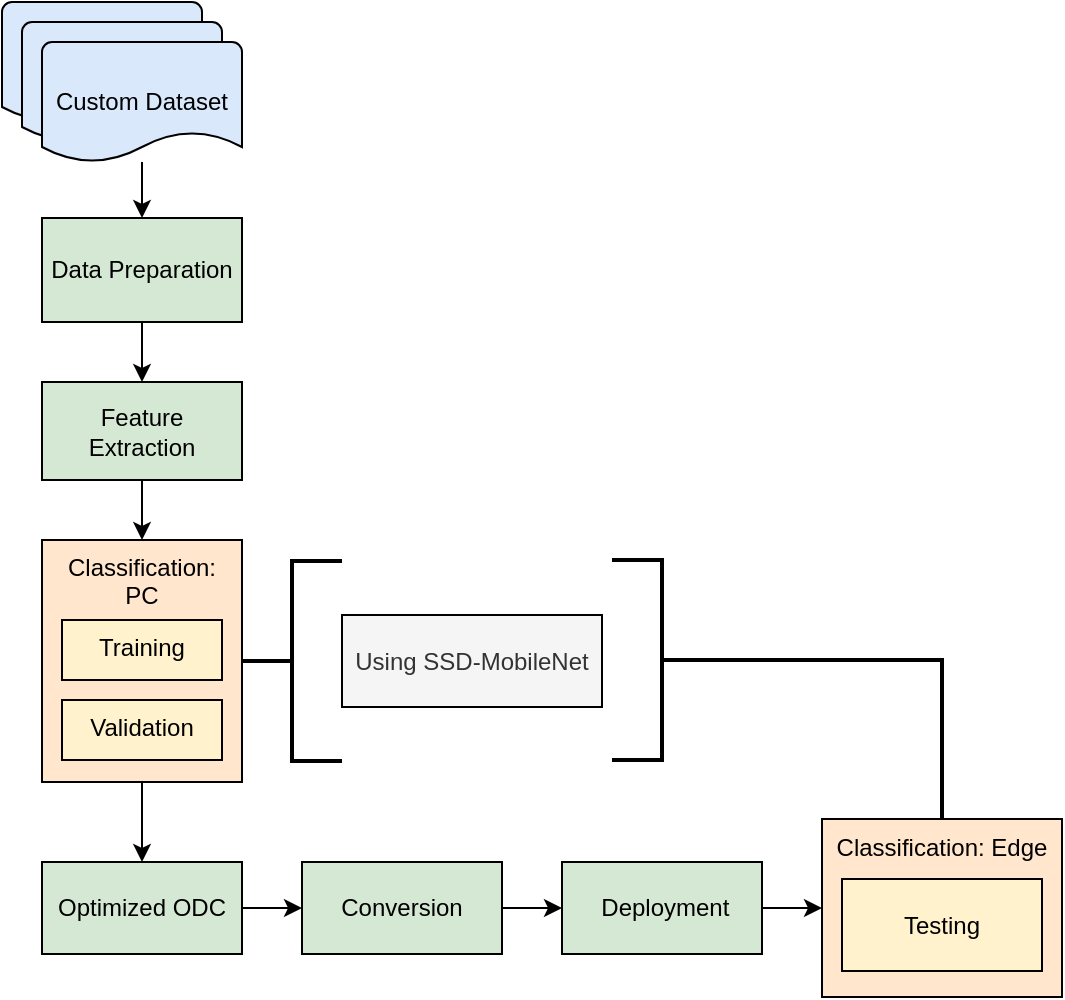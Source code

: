 <mxfile version="12.3.2" type="device" pages="1"><diagram id="ruJ3Jz7f-f-C3O2J9dC9" name="Page-1"><mxGraphModel dx="905" dy="672" grid="1" gridSize="10" guides="1" tooltips="1" connect="1" arrows="1" fold="1" page="1" pageScale="1" pageWidth="1169" pageHeight="827" math="0" shadow="0"><root><mxCell id="0"/><mxCell id="1" parent="0"/><mxCell id="Xmh_0Jl5PfhVaHmAA3Pw-7" value="Classification: Edge" style="rounded=0;whiteSpace=wrap;html=1;verticalAlign=top;fillColor=#ffe6cc;strokeColor=#000000;" parent="1" vertex="1"><mxGeometry x="650" y="548.5" width="120" height="89" as="geometry"/></mxCell><mxCell id="HDBW9-WMXclHYFa4_Wbi-27" style="edgeStyle=orthogonalEdgeStyle;rounded=0;orthogonalLoop=1;jettySize=auto;html=1;exitX=0.5;exitY=1;exitDx=0;exitDy=0;entryX=0.5;entryY=0;entryDx=0;entryDy=0;" parent="1" source="HDBW9-WMXclHYFa4_Wbi-13" target="HDBW9-WMXclHYFa4_Wbi-26" edge="1"><mxGeometry relative="1" as="geometry"/></mxCell><mxCell id="HDBW9-WMXclHYFa4_Wbi-13" value="Classification: &lt;br&gt;PC" style="rounded=0;whiteSpace=wrap;html=1;verticalAlign=top;fillColor=#ffe6cc;strokeColor=#000000;" parent="1" vertex="1"><mxGeometry x="260" y="409" width="100" height="121" as="geometry"/></mxCell><mxCell id="HDBW9-WMXclHYFa4_Wbi-6" value="" style="strokeWidth=1;html=1;shape=mxgraph.flowchart.document2;whiteSpace=wrap;size=0.25;fillColor=#dae8fc;strokeColor=#000000;" parent="1" vertex="1"><mxGeometry x="240" y="140" width="100" height="60" as="geometry"/></mxCell><mxCell id="HDBW9-WMXclHYFa4_Wbi-7" value="" style="strokeWidth=1;html=1;shape=mxgraph.flowchart.document2;whiteSpace=wrap;size=0.25;fillColor=#dae8fc;strokeColor=#000000;" parent="1" vertex="1"><mxGeometry x="250" y="150" width="100" height="60" as="geometry"/></mxCell><mxCell id="HDBW9-WMXclHYFa4_Wbi-8" value="Custom Dataset" style="strokeWidth=1;html=1;shape=mxgraph.flowchart.document2;whiteSpace=wrap;size=0.25;fillColor=#dae8fc;strokeColor=#000000;" parent="1" vertex="1"><mxGeometry x="260" y="160" width="100" height="60" as="geometry"/></mxCell><mxCell id="HDBW9-WMXclHYFa4_Wbi-22" style="edgeStyle=orthogonalEdgeStyle;rounded=0;orthogonalLoop=1;jettySize=auto;html=1;exitX=0.5;exitY=1;exitDx=0;exitDy=0;" parent="1" source="HDBW9-WMXclHYFa4_Wbi-10" target="HDBW9-WMXclHYFa4_Wbi-11" edge="1"><mxGeometry relative="1" as="geometry"/></mxCell><mxCell id="HDBW9-WMXclHYFa4_Wbi-10" value="Data Preparation" style="rounded=0;whiteSpace=wrap;html=1;fillColor=#d5e8d4;strokeColor=#000000;" parent="1" vertex="1"><mxGeometry x="260" y="248" width="100" height="52" as="geometry"/></mxCell><mxCell id="HDBW9-WMXclHYFa4_Wbi-23" style="edgeStyle=orthogonalEdgeStyle;rounded=0;orthogonalLoop=1;jettySize=auto;html=1;exitX=0.5;exitY=1;exitDx=0;exitDy=0;entryX=0.5;entryY=0;entryDx=0;entryDy=0;" parent="1" source="HDBW9-WMXclHYFa4_Wbi-11" target="HDBW9-WMXclHYFa4_Wbi-13" edge="1"><mxGeometry relative="1" as="geometry"/></mxCell><mxCell id="HDBW9-WMXclHYFa4_Wbi-11" value="Feature Extraction" style="rounded=0;whiteSpace=wrap;html=1;fillColor=#d5e8d4;strokeColor=#000000;" parent="1" vertex="1"><mxGeometry x="260" y="330" width="100" height="49" as="geometry"/></mxCell><mxCell id="HDBW9-WMXclHYFa4_Wbi-14" value="Training" style="rounded=0;whiteSpace=wrap;html=1;verticalAlign=top;fillColor=#fff2cc;strokeColor=#000000;" parent="1" vertex="1"><mxGeometry x="270" y="449" width="80" height="30" as="geometry"/></mxCell><mxCell id="HDBW9-WMXclHYFa4_Wbi-15" value="Validation" style="rounded=0;whiteSpace=wrap;html=1;verticalAlign=top;fillColor=#fff2cc;strokeColor=#000000;" parent="1" vertex="1"><mxGeometry x="270" y="489" width="80" height="30" as="geometry"/></mxCell><mxCell id="HDBW9-WMXclHYFa4_Wbi-21" value="" style="endArrow=classic;html=1;entryX=0.5;entryY=0;entryDx=0;entryDy=0;" parent="1" source="HDBW9-WMXclHYFa4_Wbi-8" target="HDBW9-WMXclHYFa4_Wbi-10" edge="1"><mxGeometry width="50" height="50" relative="1" as="geometry"><mxPoint x="190" y="280" as="sourcePoint"/><mxPoint x="240" y="230" as="targetPoint"/></mxGeometry></mxCell><mxCell id="HDBW9-WMXclHYFa4_Wbi-24" value="" style="strokeWidth=2;html=1;shape=mxgraph.flowchart.annotation_2;align=left;labelPosition=right;pointerEvents=1;" parent="1" vertex="1"><mxGeometry x="360" y="419.5" width="50" height="100" as="geometry"/></mxCell><mxCell id="HDBW9-WMXclHYFa4_Wbi-25" value="Using SSD-MobileNet" style="rounded=0;whiteSpace=wrap;html=1;fillColor=#f5f5f5;strokeColor=#000000;fontColor=#333333;" parent="1" vertex="1"><mxGeometry x="410" y="446.5" width="130" height="46" as="geometry"/></mxCell><mxCell id="HDBW9-WMXclHYFa4_Wbi-30" style="edgeStyle=orthogonalEdgeStyle;rounded=0;orthogonalLoop=1;jettySize=auto;html=1;exitX=1;exitY=0.5;exitDx=0;exitDy=0;entryX=0;entryY=0.5;entryDx=0;entryDy=0;" parent="1" source="HDBW9-WMXclHYFa4_Wbi-26" target="HDBW9-WMXclHYFa4_Wbi-28" edge="1"><mxGeometry relative="1" as="geometry"/></mxCell><mxCell id="HDBW9-WMXclHYFa4_Wbi-26" value="Optimized ODC" style="rounded=0;whiteSpace=wrap;html=1;fillColor=#d5e8d4;strokeColor=#000000;" parent="1" vertex="1"><mxGeometry x="260" y="570" width="100" height="46" as="geometry"/></mxCell><mxCell id="HDBW9-WMXclHYFa4_Wbi-32" style="edgeStyle=orthogonalEdgeStyle;rounded=0;orthogonalLoop=1;jettySize=auto;html=1;exitX=1;exitY=0.5;exitDx=0;exitDy=0;entryX=0;entryY=0.5;entryDx=0;entryDy=0;" parent="1" source="HDBW9-WMXclHYFa4_Wbi-28" target="Xmh_0Jl5PfhVaHmAA3Pw-2" edge="1"><mxGeometry relative="1" as="geometry"><mxPoint x="520.143" y="592.857" as="targetPoint"/></mxGeometry></mxCell><mxCell id="HDBW9-WMXclHYFa4_Wbi-28" value="Conversion" style="rounded=0;whiteSpace=wrap;html=1;fillColor=#d5e8d4;strokeColor=#000000;" parent="1" vertex="1"><mxGeometry x="390" y="570" width="100" height="46" as="geometry"/></mxCell><mxCell id="Xmh_0Jl5PfhVaHmAA3Pw-10" style="edgeStyle=orthogonalEdgeStyle;rounded=0;orthogonalLoop=1;jettySize=auto;html=1;exitX=1;exitY=0.5;exitDx=0;exitDy=0;entryX=0;entryY=0.5;entryDx=0;entryDy=0;" parent="1" source="Xmh_0Jl5PfhVaHmAA3Pw-2" target="Xmh_0Jl5PfhVaHmAA3Pw-7" edge="1"><mxGeometry relative="1" as="geometry"/></mxCell><mxCell id="Xmh_0Jl5PfhVaHmAA3Pw-2" value="&amp;nbsp;Deployment" style="rounded=0;whiteSpace=wrap;html=1;fillColor=#d5e8d4;strokeColor=#000000;" parent="1" vertex="1"><mxGeometry x="520" y="570" width="100" height="46" as="geometry"/></mxCell><mxCell id="Xmh_0Jl5PfhVaHmAA3Pw-3" value="Testing" style="rounded=0;whiteSpace=wrap;html=1;fillColor=#fff2cc;strokeColor=#000000;" parent="1" vertex="1"><mxGeometry x="660" y="578.5" width="100" height="46" as="geometry"/></mxCell><mxCell id="Xmh_0Jl5PfhVaHmAA3Pw-12" style="edgeStyle=orthogonalEdgeStyle;rounded=0;orthogonalLoop=1;jettySize=auto;html=1;exitX=0;exitY=0.5;exitDx=0;exitDy=0;exitPerimeter=0;entryX=0.5;entryY=0;entryDx=0;entryDy=0;endArrow=none;endFill=0;strokeWidth=2;" parent="1" source="Xmh_0Jl5PfhVaHmAA3Pw-11" target="Xmh_0Jl5PfhVaHmAA3Pw-7" edge="1"><mxGeometry relative="1" as="geometry"/></mxCell><mxCell id="Xmh_0Jl5PfhVaHmAA3Pw-11" value="" style="strokeWidth=2;html=1;shape=mxgraph.flowchart.annotation_2;align=left;labelPosition=right;pointerEvents=1;rotation=-180;" parent="1" vertex="1"><mxGeometry x="545" y="419" width="50" height="100" as="geometry"/></mxCell></root></mxGraphModel></diagram></mxfile>